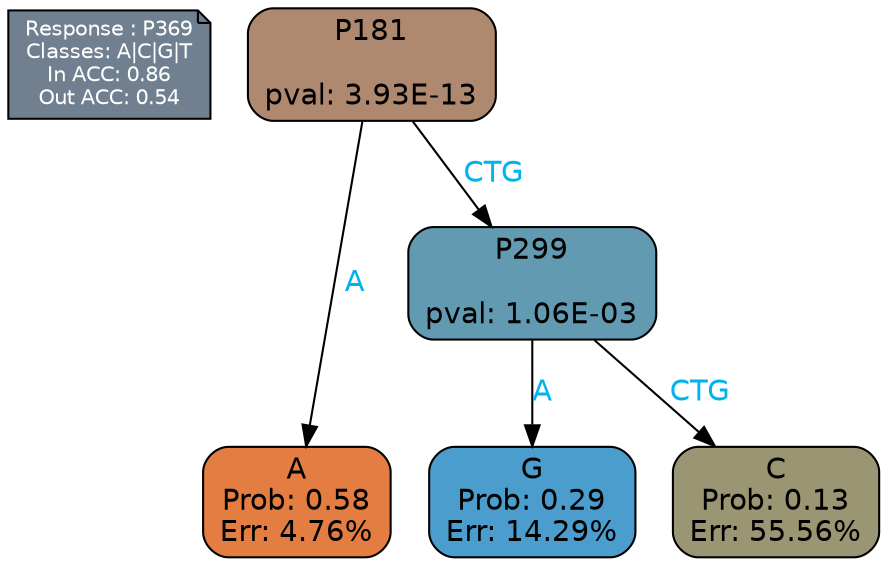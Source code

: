 digraph Tree {
node [shape=box, style="filled, rounded", color="black", fontname=helvetica] ;
graph [ranksep=equally, splines=polylines, bgcolor=transparent, dpi=600] ;
edge [fontname=helvetica] ;
LEGEND [label="Response : P369
Classes: A|C|G|T
In ACC: 0.86
Out ACC: 0.54
",shape=note,align=left,style=filled,fillcolor="slategray",fontcolor="white",fontsize=10];1 [label="P181

pval: 3.93E-13", fillcolor="#ae896f"] ;
2 [label="A
Prob: 0.58
Err: 4.76%", fillcolor="#e47d41"] ;
3 [label="P299

pval: 1.06E-03", fillcolor="#629bb1"] ;
4 [label="G
Prob: 0.29
Err: 14.29%", fillcolor="#4a9dcc"] ;
5 [label="C
Prob: 0.13
Err: 55.56%", fillcolor="#9a9572"] ;
1 -> 2 [label="A",fontcolor=deepskyblue2] ;
1 -> 3 [label="CTG",fontcolor=deepskyblue2] ;
3 -> 4 [label="A",fontcolor=deepskyblue2] ;
3 -> 5 [label="CTG",fontcolor=deepskyblue2] ;
{rank = same; 2;4;5;}{rank = same; LEGEND;1;}}